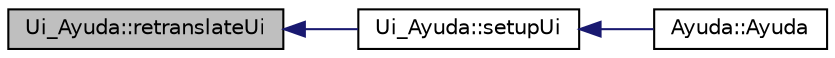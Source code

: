 digraph "Ui_Ayuda::retranslateUi"
{
  edge [fontname="Helvetica",fontsize="10",labelfontname="Helvetica",labelfontsize="10"];
  node [fontname="Helvetica",fontsize="10",shape=record];
  rankdir="LR";
  Node1 [label="Ui_Ayuda::retranslateUi",height=0.2,width=0.4,color="black", fillcolor="grey75", style="filled" fontcolor="black"];
  Node1 -> Node2 [dir="back",color="midnightblue",fontsize="10",style="solid",fontname="Helvetica"];
  Node2 [label="Ui_Ayuda::setupUi",height=0.2,width=0.4,color="black", fillcolor="white", style="filled",URL="$class_ui___ayuda.html#a6a35de68c800baf50ec7ea4fabf6948a"];
  Node2 -> Node3 [dir="back",color="midnightblue",fontsize="10",style="solid",fontname="Helvetica"];
  Node3 [label="Ayuda::Ayuda",height=0.2,width=0.4,color="black", fillcolor="white", style="filled",URL="$class_ayuda.html#ae7f651d8d258d445167ba08d7c4c2ba5"];
}
